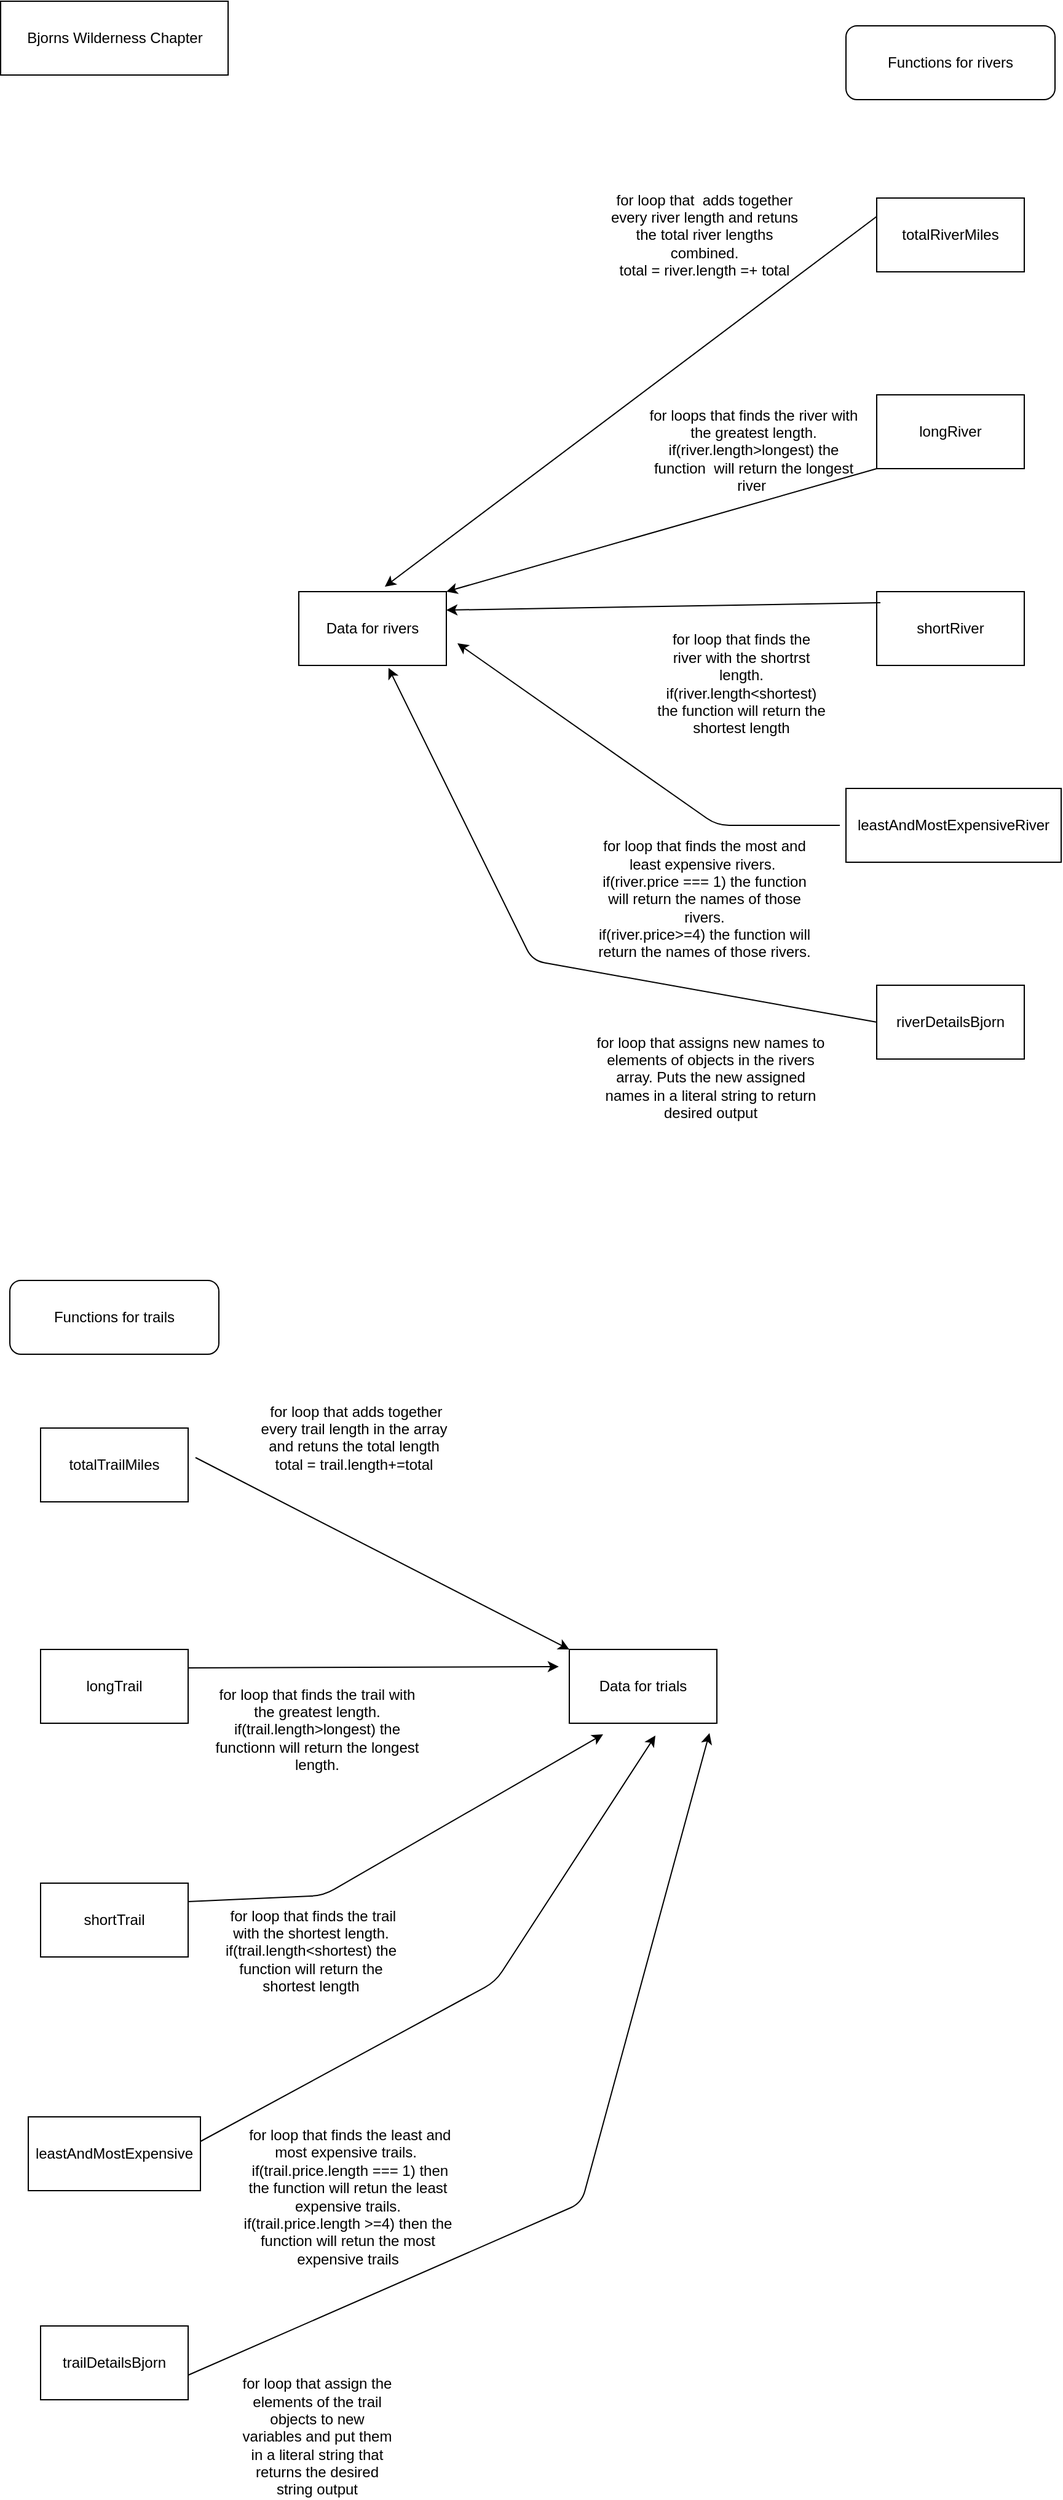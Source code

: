 <mxfile>
    <diagram id="dlrvD-NDqklQa-h6WVWk" name="Page-1">
        <mxGraphModel dx="2066" dy="1884" grid="1" gridSize="10" guides="1" tooltips="1" connect="1" arrows="1" fold="1" page="1" pageScale="1" pageWidth="850" pageHeight="1100" math="0" shadow="0">
            <root>
                <mxCell id="0"/>
                <mxCell id="1" parent="0"/>
                <mxCell id="2" value="Bjorns Wilderness Chapter" style="rounded=0;whiteSpace=wrap;html=1;" vertex="1" parent="1">
                    <mxGeometry x="-92.5" y="-1080" width="185" height="60" as="geometry"/>
                </mxCell>
                <mxCell id="3" value="totalTrailMiles" style="rounded=0;whiteSpace=wrap;html=1;" vertex="1" parent="1">
                    <mxGeometry x="-60" y="80" width="120" height="60" as="geometry"/>
                </mxCell>
                <mxCell id="4" value="Data for trials" style="rounded=0;whiteSpace=wrap;html=1;" vertex="1" parent="1">
                    <mxGeometry x="370" y="260" width="120" height="60" as="geometry"/>
                </mxCell>
                <mxCell id="5" value="longTrail" style="rounded=0;whiteSpace=wrap;html=1;" vertex="1" parent="1">
                    <mxGeometry x="-60" y="260" width="120" height="60" as="geometry"/>
                </mxCell>
                <mxCell id="6" value="shortTrail" style="rounded=0;whiteSpace=wrap;html=1;" vertex="1" parent="1">
                    <mxGeometry x="-60" y="450" width="120" height="60" as="geometry"/>
                </mxCell>
                <mxCell id="7" value="leastAndMostExpensive" style="rounded=0;whiteSpace=wrap;html=1;" vertex="1" parent="1">
                    <mxGeometry x="-70" y="640" width="140" height="60" as="geometry"/>
                </mxCell>
                <mxCell id="8" value="trailDetailsBjorn" style="rounded=0;whiteSpace=wrap;html=1;" vertex="1" parent="1">
                    <mxGeometry x="-60" y="810" width="120" height="60" as="geometry"/>
                </mxCell>
                <mxCell id="9" value="Functions for trails" style="rounded=1;whiteSpace=wrap;html=1;" vertex="1" parent="1">
                    <mxGeometry x="-85" y="-40" width="170" height="60" as="geometry"/>
                </mxCell>
                <mxCell id="10" value="Functions for rivers" style="rounded=1;whiteSpace=wrap;html=1;" vertex="1" parent="1">
                    <mxGeometry x="595" y="-1060" width="170" height="60" as="geometry"/>
                </mxCell>
                <mxCell id="11" value="totalRiverMiles" style="rounded=0;whiteSpace=wrap;html=1;" vertex="1" parent="1">
                    <mxGeometry x="620" y="-920" width="120" height="60" as="geometry"/>
                </mxCell>
                <mxCell id="12" value="longRiver" style="rounded=0;whiteSpace=wrap;html=1;" vertex="1" parent="1">
                    <mxGeometry x="620" y="-760" width="120" height="60" as="geometry"/>
                </mxCell>
                <mxCell id="13" value="shortRiver" style="rounded=0;whiteSpace=wrap;html=1;" vertex="1" parent="1">
                    <mxGeometry x="620" y="-600" width="120" height="60" as="geometry"/>
                </mxCell>
                <mxCell id="14" value="leastAndMostExpensiveRiver" style="rounded=0;whiteSpace=wrap;html=1;" vertex="1" parent="1">
                    <mxGeometry x="595" y="-440" width="175" height="60" as="geometry"/>
                </mxCell>
                <mxCell id="15" value="riverDetailsBjorn" style="rounded=0;whiteSpace=wrap;html=1;" vertex="1" parent="1">
                    <mxGeometry x="620" y="-280" width="120" height="60" as="geometry"/>
                </mxCell>
                <mxCell id="16" value="Data for rivers" style="rounded=0;whiteSpace=wrap;html=1;" vertex="1" parent="1">
                    <mxGeometry x="150" y="-600" width="120" height="60" as="geometry"/>
                </mxCell>
                <mxCell id="21" value="" style="endArrow=classic;html=1;entryX=0;entryY=0;entryDx=0;entryDy=0;exitX=1.05;exitY=0.4;exitDx=0;exitDy=0;exitPerimeter=0;" edge="1" parent="1" source="3" target="4">
                    <mxGeometry width="50" height="50" relative="1" as="geometry">
                        <mxPoint x="50" y="110" as="sourcePoint"/>
                        <mxPoint x="260" y="180" as="targetPoint"/>
                    </mxGeometry>
                </mxCell>
                <mxCell id="23" value="&amp;nbsp;for loop that adds together every trail length in the array and retuns the total length&lt;br&gt;total = trail.length+=total&lt;br&gt;&amp;nbsp;&amp;nbsp;" style="text;html=1;strokeColor=none;fillColor=none;align=center;verticalAlign=middle;whiteSpace=wrap;rounded=0;" vertex="1" parent="1">
                    <mxGeometry x="110" y="50" width="170" height="90" as="geometry"/>
                </mxCell>
                <mxCell id="25" value="" style="endArrow=classic;html=1;entryX=-0.071;entryY=0.233;entryDx=0;entryDy=0;entryPerimeter=0;exitX=1;exitY=0.25;exitDx=0;exitDy=0;" edge="1" parent="1" source="5" target="4">
                    <mxGeometry width="50" height="50" relative="1" as="geometry">
                        <mxPoint x="50" y="230" as="sourcePoint"/>
                        <mxPoint x="100" y="180" as="targetPoint"/>
                        <Array as="points"/>
                    </mxGeometry>
                </mxCell>
                <mxCell id="26" value="for loop that finds the trail with the greatest length.&lt;br&gt;if(trail.length&amp;gt;longest) the functionn will return the longest length." style="text;html=1;strokeColor=none;fillColor=none;align=center;verticalAlign=middle;whiteSpace=wrap;rounded=0;" vertex="1" parent="1">
                    <mxGeometry x="80" y="290" width="170" height="70" as="geometry"/>
                </mxCell>
                <mxCell id="28" value="" style="endArrow=classic;html=1;entryX=0.229;entryY=1.15;entryDx=0;entryDy=0;entryPerimeter=0;exitX=1;exitY=0.25;exitDx=0;exitDy=0;" edge="1" parent="1" source="6" target="4">
                    <mxGeometry width="50" height="50" relative="1" as="geometry">
                        <mxPoint x="50" y="340" as="sourcePoint"/>
                        <mxPoint x="100" y="290" as="targetPoint"/>
                        <Array as="points">
                            <mxPoint x="170" y="460"/>
                        </Array>
                    </mxGeometry>
                </mxCell>
                <mxCell id="29" value="&amp;nbsp;for loop that finds the trail with the shortest length.&lt;br&gt;if(trail.length&amp;lt;shortest) the function will return the shortest length" style="text;html=1;strokeColor=none;fillColor=none;align=center;verticalAlign=middle;whiteSpace=wrap;rounded=0;" vertex="1" parent="1">
                    <mxGeometry x="80" y="470" width="160" height="70" as="geometry"/>
                </mxCell>
                <mxCell id="31" value="" style="endArrow=classic;html=1;" edge="1" parent="1">
                    <mxGeometry width="50" height="50" relative="1" as="geometry">
                        <mxPoint x="70" y="660" as="sourcePoint"/>
                        <mxPoint x="440" y="330" as="targetPoint"/>
                        <Array as="points">
                            <mxPoint x="310" y="530"/>
                        </Array>
                    </mxGeometry>
                </mxCell>
                <mxCell id="32" value="&amp;nbsp;for loop that finds the least and most expensive trails.&amp;nbsp;&lt;br&gt;&amp;nbsp;if(trail.price.length === 1) then the function will retun the least expensive trails.&lt;br&gt;if(trail.price.length &amp;gt;=4) then the function will retun the most expensive trails" style="text;html=1;strokeColor=none;fillColor=none;align=center;verticalAlign=middle;whiteSpace=wrap;rounded=0;" vertex="1" parent="1">
                    <mxGeometry x="100" y="650" width="180" height="110" as="geometry"/>
                </mxCell>
                <mxCell id="33" value="" style="endArrow=classic;html=1;entryX=0.95;entryY=1.133;entryDx=0;entryDy=0;entryPerimeter=0;" edge="1" parent="1" target="4">
                    <mxGeometry width="50" height="50" relative="1" as="geometry">
                        <mxPoint x="60" y="850" as="sourcePoint"/>
                        <mxPoint x="110" y="800" as="targetPoint"/>
                        <Array as="points">
                            <mxPoint x="380" y="710"/>
                        </Array>
                    </mxGeometry>
                </mxCell>
                <mxCell id="34" value="for loop that assign the elements of the trail objects to new variables and put them in a literal string that returns the desired string output" style="text;html=1;strokeColor=none;fillColor=none;align=center;verticalAlign=middle;whiteSpace=wrap;rounded=0;" vertex="1" parent="1">
                    <mxGeometry x="100" y="850" width="130" height="100" as="geometry"/>
                </mxCell>
                <mxCell id="36" value="" style="endArrow=classic;html=1;entryX=0.583;entryY=-0.067;entryDx=0;entryDy=0;entryPerimeter=0;exitX=0;exitY=0.25;exitDx=0;exitDy=0;" edge="1" parent="1" source="11" target="16">
                    <mxGeometry width="50" height="50" relative="1" as="geometry">
                        <mxPoint x="460" y="-840" as="sourcePoint"/>
                        <mxPoint x="510" y="-890" as="targetPoint"/>
                    </mxGeometry>
                </mxCell>
                <mxCell id="37" value="for loop that&amp;nbsp; adds together every river length and retuns the total river lengths combined.&lt;br&gt;total = river.length =+ total" style="text;html=1;strokeColor=none;fillColor=none;align=center;verticalAlign=middle;whiteSpace=wrap;rounded=0;" vertex="1" parent="1">
                    <mxGeometry x="400" y="-935" width="160" height="90" as="geometry"/>
                </mxCell>
                <mxCell id="38" value="" style="endArrow=classic;html=1;entryX=1;entryY=0;entryDx=0;entryDy=0;exitX=0;exitY=1;exitDx=0;exitDy=0;" edge="1" parent="1" source="12" target="16">
                    <mxGeometry width="50" height="50" relative="1" as="geometry">
                        <mxPoint x="460" y="-770" as="sourcePoint"/>
                        <mxPoint x="510" y="-820" as="targetPoint"/>
                    </mxGeometry>
                </mxCell>
                <mxCell id="39" value="for loops that finds the river with the greatest length.&lt;br&gt;if(river.length&amp;gt;longest) the function&amp;nbsp; will return the longest river&amp;nbsp;" style="text;html=1;strokeColor=none;fillColor=none;align=center;verticalAlign=middle;whiteSpace=wrap;rounded=0;" vertex="1" parent="1">
                    <mxGeometry x="430" y="-760" width="180" height="90" as="geometry"/>
                </mxCell>
                <mxCell id="40" value="" style="endArrow=classic;html=1;entryX=1;entryY=0.25;entryDx=0;entryDy=0;exitX=0.025;exitY=0.15;exitDx=0;exitDy=0;exitPerimeter=0;" edge="1" parent="1" source="13" target="16">
                    <mxGeometry width="50" height="50" relative="1" as="geometry">
                        <mxPoint x="610" y="-590" as="sourcePoint"/>
                        <mxPoint x="510" y="-640" as="targetPoint"/>
                    </mxGeometry>
                </mxCell>
                <mxCell id="41" value="for loop that finds the river with the shortrst length.&lt;br&gt;if(river.length&amp;lt;shortest) the function will return the shortest length" style="text;html=1;strokeColor=none;fillColor=none;align=center;verticalAlign=middle;whiteSpace=wrap;rounded=0;" vertex="1" parent="1">
                    <mxGeometry x="440" y="-570" width="140" height="90" as="geometry"/>
                </mxCell>
                <mxCell id="42" value="" style="endArrow=classic;html=1;entryX=1.075;entryY=0.7;entryDx=0;entryDy=0;entryPerimeter=0;" edge="1" parent="1" target="16">
                    <mxGeometry width="50" height="50" relative="1" as="geometry">
                        <mxPoint x="590" y="-410" as="sourcePoint"/>
                        <mxPoint x="510" y="-580" as="targetPoint"/>
                        <Array as="points">
                            <mxPoint x="490" y="-410"/>
                        </Array>
                    </mxGeometry>
                </mxCell>
                <mxCell id="43" value="for loop that finds the most and least expensive rivers.&amp;nbsp;&lt;br&gt;if(river.price === 1) the function will return the names of those rivers.&lt;br&gt;if(river.price&amp;gt;=4) the function will return the names of those rivers." style="text;html=1;strokeColor=none;fillColor=none;align=center;verticalAlign=middle;whiteSpace=wrap;rounded=0;" vertex="1" parent="1">
                    <mxGeometry x="390" y="-400" width="180" height="100" as="geometry"/>
                </mxCell>
                <mxCell id="44" value="" style="endArrow=classic;html=1;entryX=0.608;entryY=1.033;entryDx=0;entryDy=0;entryPerimeter=0;exitX=0;exitY=0.5;exitDx=0;exitDy=0;" edge="1" parent="1" source="15" target="16">
                    <mxGeometry width="50" height="50" relative="1" as="geometry">
                        <mxPoint x="460" y="-380" as="sourcePoint"/>
                        <mxPoint x="510" y="-430" as="targetPoint"/>
                        <Array as="points">
                            <mxPoint x="340" y="-300"/>
                        </Array>
                    </mxGeometry>
                </mxCell>
                <mxCell id="45" value="for loop that assigns new names to elements of objects in the rivers array. Puts the new assigned names in a literal string to return desired output" style="text;html=1;strokeColor=none;fillColor=none;align=center;verticalAlign=middle;whiteSpace=wrap;rounded=0;" vertex="1" parent="1">
                    <mxGeometry x="390" y="-250" width="190" height="90" as="geometry"/>
                </mxCell>
            </root>
        </mxGraphModel>
    </diagram>
</mxfile>